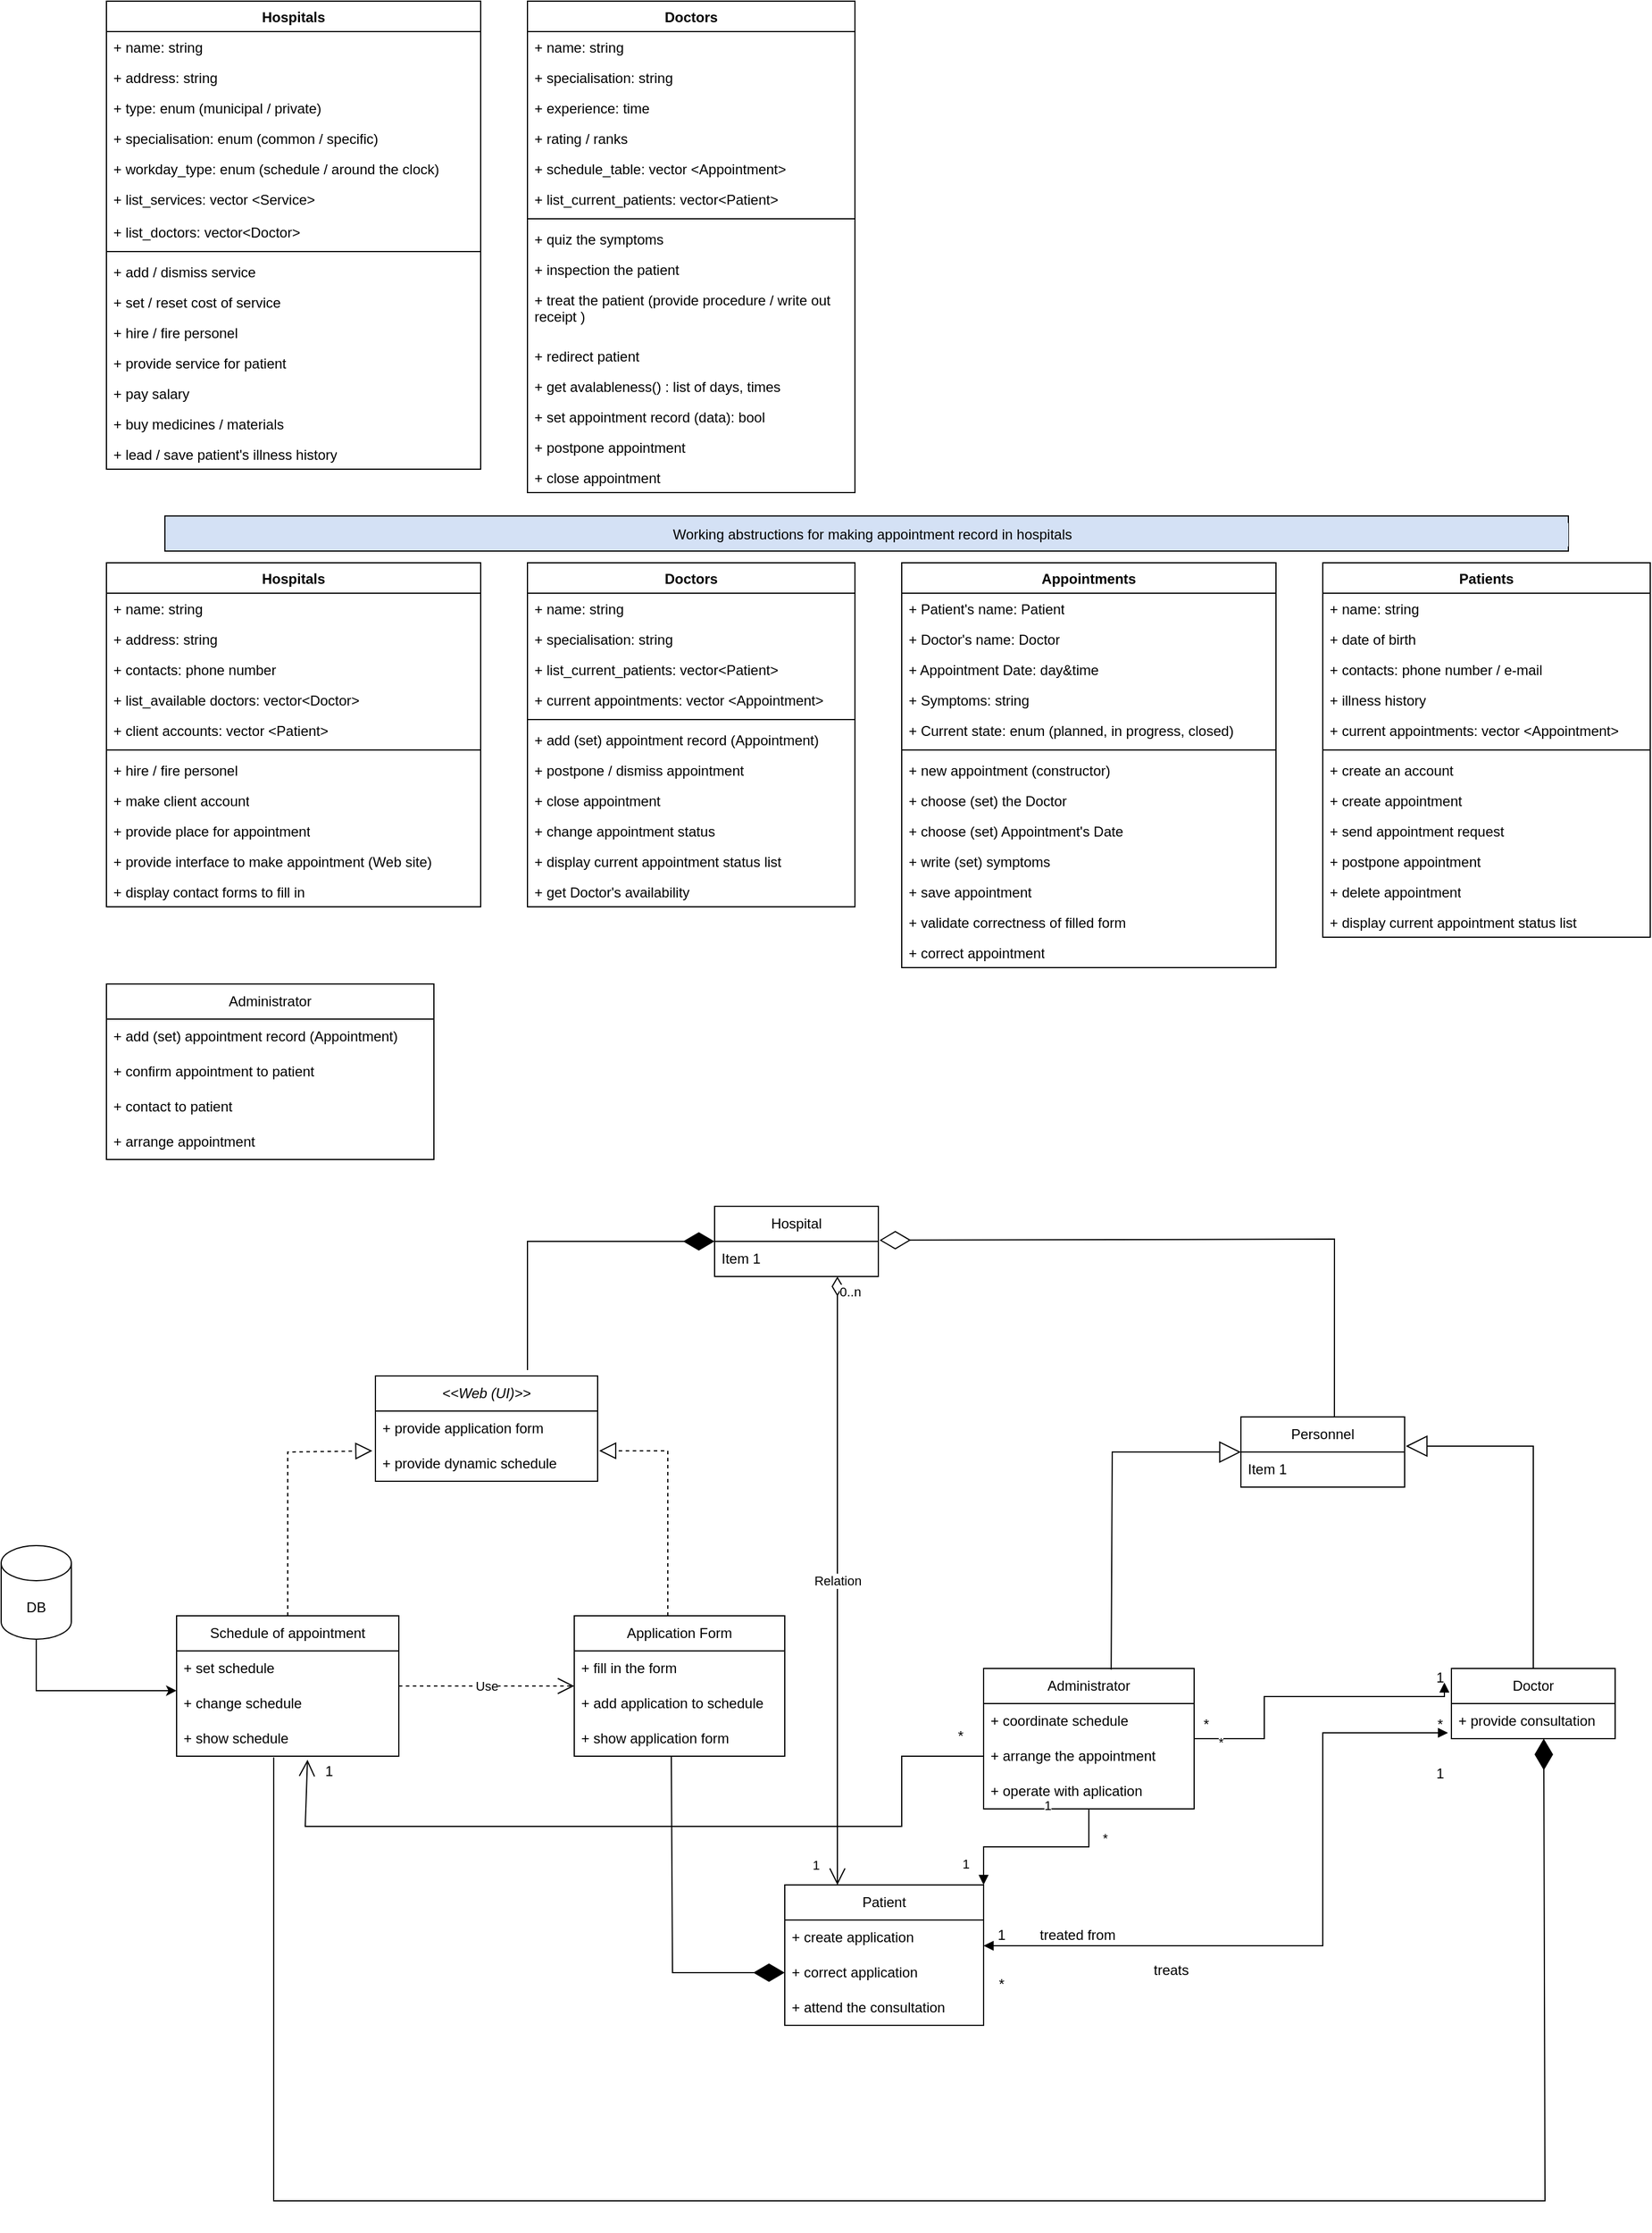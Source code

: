 <mxfile version="21.6.9" type="device">
  <diagram name="Страница — 1" id="YmRs-ME6DN543bxOFU3w">
    <mxGraphModel dx="2261" dy="754" grid="1" gridSize="10" guides="1" tooltips="1" connect="1" arrows="1" fold="1" page="1" pageScale="1" pageWidth="827" pageHeight="1169" math="0" shadow="0">
      <root>
        <mxCell id="0" />
        <mxCell id="1" parent="0" />
        <mxCell id="6DGjHL69a0HhD9LLGAxK-5" value="Hospitals" style="swimlane;fontStyle=1;align=center;verticalAlign=top;childLayout=stackLayout;horizontal=1;startSize=26;horizontalStack=0;resizeParent=1;resizeParentMax=0;resizeLast=0;collapsible=1;marginBottom=0;whiteSpace=wrap;html=1;" parent="1" vertex="1">
          <mxGeometry x="-520" width="320" height="400" as="geometry">
            <mxRectangle x="340" y="24" width="90" height="30" as="alternateBounds" />
          </mxGeometry>
        </mxCell>
        <mxCell id="6DGjHL69a0HhD9LLGAxK-24" value="+ name: string" style="text;strokeColor=none;fillColor=none;align=left;verticalAlign=top;spacingLeft=4;spacingRight=4;overflow=hidden;rotatable=0;points=[[0,0.5],[1,0.5]];portConstraint=eastwest;whiteSpace=wrap;html=1;" parent="6DGjHL69a0HhD9LLGAxK-5" vertex="1">
          <mxGeometry y="26" width="320" height="26" as="geometry" />
        </mxCell>
        <mxCell id="6DGjHL69a0HhD9LLGAxK-21" value="+ address: string " style="text;strokeColor=none;fillColor=none;align=left;verticalAlign=top;spacingLeft=4;spacingRight=4;overflow=hidden;rotatable=0;points=[[0,0.5],[1,0.5]];portConstraint=eastwest;whiteSpace=wrap;html=1;" parent="6DGjHL69a0HhD9LLGAxK-5" vertex="1">
          <mxGeometry y="52" width="320" height="26" as="geometry" />
        </mxCell>
        <mxCell id="6DGjHL69a0HhD9LLGAxK-53" value="+ type: enum (municipal / private)" style="text;strokeColor=none;fillColor=none;align=left;verticalAlign=top;spacingLeft=4;spacingRight=4;overflow=hidden;rotatable=0;points=[[0,0.5],[1,0.5]];portConstraint=eastwest;whiteSpace=wrap;html=1;" parent="6DGjHL69a0HhD9LLGAxK-5" vertex="1">
          <mxGeometry y="78" width="320" height="26" as="geometry" />
        </mxCell>
        <mxCell id="6DGjHL69a0HhD9LLGAxK-25" value="+ specialisation: enum (common / specific)" style="text;strokeColor=none;fillColor=none;align=left;verticalAlign=top;spacingLeft=4;spacingRight=4;overflow=hidden;rotatable=0;points=[[0,0.5],[1,0.5]];portConstraint=eastwest;whiteSpace=wrap;html=1;" parent="6DGjHL69a0HhD9LLGAxK-5" vertex="1">
          <mxGeometry y="104" width="320" height="26" as="geometry" />
        </mxCell>
        <mxCell id="6DGjHL69a0HhD9LLGAxK-52" value="+ workday_type: enum (schedule / around the clock)" style="text;strokeColor=none;fillColor=none;align=left;verticalAlign=top;spacingLeft=4;spacingRight=4;overflow=hidden;rotatable=0;points=[[0,0.5],[1,0.5]];portConstraint=eastwest;whiteSpace=wrap;html=1;" parent="6DGjHL69a0HhD9LLGAxK-5" vertex="1">
          <mxGeometry y="130" width="320" height="26" as="geometry" />
        </mxCell>
        <mxCell id="6DGjHL69a0HhD9LLGAxK-41" value="+ list_services: vector &amp;lt;Service&amp;gt; " style="text;strokeColor=none;fillColor=none;align=left;verticalAlign=top;spacingLeft=4;spacingRight=4;overflow=hidden;rotatable=0;points=[[0,0.5],[1,0.5]];portConstraint=eastwest;whiteSpace=wrap;html=1;" parent="6DGjHL69a0HhD9LLGAxK-5" vertex="1">
          <mxGeometry y="156" width="320" height="28" as="geometry" />
        </mxCell>
        <mxCell id="6DGjHL69a0HhD9LLGAxK-23" value="+ list_doctors: vector&amp;lt;Doctor&amp;gt;" style="text;strokeColor=none;fillColor=none;align=left;verticalAlign=top;spacingLeft=4;spacingRight=4;overflow=hidden;rotatable=0;points=[[0,0.5],[1,0.5]];portConstraint=eastwest;whiteSpace=wrap;html=1;" parent="6DGjHL69a0HhD9LLGAxK-5" vertex="1">
          <mxGeometry y="184" width="320" height="26" as="geometry" />
        </mxCell>
        <mxCell id="6DGjHL69a0HhD9LLGAxK-7" value="" style="line;strokeWidth=1;fillColor=none;align=left;verticalAlign=middle;spacingTop=-1;spacingLeft=3;spacingRight=3;rotatable=0;labelPosition=right;points=[];portConstraint=eastwest;strokeColor=inherit;" parent="6DGjHL69a0HhD9LLGAxK-5" vertex="1">
          <mxGeometry y="210" width="320" height="8" as="geometry" />
        </mxCell>
        <mxCell id="6DGjHL69a0HhD9LLGAxK-50" value="+ add / dismiss service" style="text;strokeColor=none;fillColor=none;align=left;verticalAlign=top;spacingLeft=4;spacingRight=4;overflow=hidden;rotatable=0;points=[[0,0.5],[1,0.5]];portConstraint=eastwest;whiteSpace=wrap;html=1;" parent="6DGjHL69a0HhD9LLGAxK-5" vertex="1">
          <mxGeometry y="218" width="320" height="26" as="geometry" />
        </mxCell>
        <mxCell id="6DGjHL69a0HhD9LLGAxK-51" value="+ set / reset cost of service" style="text;strokeColor=none;fillColor=none;align=left;verticalAlign=top;spacingLeft=4;spacingRight=4;overflow=hidden;rotatable=0;points=[[0,0.5],[1,0.5]];portConstraint=eastwest;whiteSpace=wrap;html=1;" parent="6DGjHL69a0HhD9LLGAxK-5" vertex="1">
          <mxGeometry y="244" width="320" height="26" as="geometry" />
        </mxCell>
        <mxCell id="6DGjHL69a0HhD9LLGAxK-28" value="+ hire / fire personel" style="text;strokeColor=none;fillColor=none;align=left;verticalAlign=top;spacingLeft=4;spacingRight=4;overflow=hidden;rotatable=0;points=[[0,0.5],[1,0.5]];portConstraint=eastwest;whiteSpace=wrap;html=1;" parent="6DGjHL69a0HhD9LLGAxK-5" vertex="1">
          <mxGeometry y="270" width="320" height="26" as="geometry" />
        </mxCell>
        <mxCell id="6DGjHL69a0HhD9LLGAxK-43" value="+ provide service for patient" style="text;strokeColor=none;fillColor=none;align=left;verticalAlign=top;spacingLeft=4;spacingRight=4;overflow=hidden;rotatable=0;points=[[0,0.5],[1,0.5]];portConstraint=eastwest;whiteSpace=wrap;html=1;" parent="6DGjHL69a0HhD9LLGAxK-5" vertex="1">
          <mxGeometry y="296" width="320" height="26" as="geometry" />
        </mxCell>
        <mxCell id="6DGjHL69a0HhD9LLGAxK-47" value="+ pay salary " style="text;strokeColor=none;fillColor=none;align=left;verticalAlign=top;spacingLeft=4;spacingRight=4;overflow=hidden;rotatable=0;points=[[0,0.5],[1,0.5]];portConstraint=eastwest;whiteSpace=wrap;html=1;" parent="6DGjHL69a0HhD9LLGAxK-5" vertex="1">
          <mxGeometry y="322" width="320" height="26" as="geometry" />
        </mxCell>
        <mxCell id="6DGjHL69a0HhD9LLGAxK-46" value="+ buy medicines / materials" style="text;strokeColor=none;fillColor=none;align=left;verticalAlign=top;spacingLeft=4;spacingRight=4;overflow=hidden;rotatable=0;points=[[0,0.5],[1,0.5]];portConstraint=eastwest;whiteSpace=wrap;html=1;" parent="6DGjHL69a0HhD9LLGAxK-5" vertex="1">
          <mxGeometry y="348" width="320" height="26" as="geometry" />
        </mxCell>
        <mxCell id="6DGjHL69a0HhD9LLGAxK-42" value="+ lead / save patient&#39;s illness history" style="text;strokeColor=none;fillColor=none;align=left;verticalAlign=top;spacingLeft=4;spacingRight=4;overflow=hidden;rotatable=0;points=[[0,0.5],[1,0.5]];portConstraint=eastwest;whiteSpace=wrap;html=1;" parent="6DGjHL69a0HhD9LLGAxK-5" vertex="1">
          <mxGeometry y="374" width="320" height="26" as="geometry" />
        </mxCell>
        <mxCell id="6DGjHL69a0HhD9LLGAxK-17" value="Administrator" style="swimlane;fontStyle=0;childLayout=stackLayout;horizontal=1;startSize=30;horizontalStack=0;resizeParent=1;resizeParentMax=0;resizeLast=0;collapsible=1;marginBottom=0;whiteSpace=wrap;html=1;" parent="1" vertex="1">
          <mxGeometry x="-520" y="840" width="280" height="150" as="geometry" />
        </mxCell>
        <mxCell id="6DGjHL69a0HhD9LLGAxK-18" value="+ add (set) appointment record (Appointment)" style="text;strokeColor=none;fillColor=none;align=left;verticalAlign=middle;spacingLeft=4;spacingRight=4;overflow=hidden;points=[[0,0.5],[1,0.5]];portConstraint=eastwest;rotatable=0;whiteSpace=wrap;html=1;" parent="6DGjHL69a0HhD9LLGAxK-17" vertex="1">
          <mxGeometry y="30" width="280" height="30" as="geometry" />
        </mxCell>
        <mxCell id="6DGjHL69a0HhD9LLGAxK-19" value="+ confirm appointment to patient" style="text;strokeColor=none;fillColor=none;align=left;verticalAlign=middle;spacingLeft=4;spacingRight=4;overflow=hidden;points=[[0,0.5],[1,0.5]];portConstraint=eastwest;rotatable=0;whiteSpace=wrap;html=1;" parent="6DGjHL69a0HhD9LLGAxK-17" vertex="1">
          <mxGeometry y="60" width="280" height="30" as="geometry" />
        </mxCell>
        <mxCell id="6DGjHL69a0HhD9LLGAxK-20" value="&lt;div&gt;+ contact to patient&lt;/div&gt;" style="text;strokeColor=none;fillColor=none;align=left;verticalAlign=middle;spacingLeft=4;spacingRight=4;overflow=hidden;points=[[0,0.5],[1,0.5]];portConstraint=eastwest;rotatable=0;whiteSpace=wrap;html=1;" parent="6DGjHL69a0HhD9LLGAxK-17" vertex="1">
          <mxGeometry y="90" width="280" height="30" as="geometry" />
        </mxCell>
        <mxCell id="wdqz7naByt3iV3KVul7O-1" value="+ arrange appointment" style="text;strokeColor=none;fillColor=none;align=left;verticalAlign=middle;spacingLeft=4;spacingRight=4;overflow=hidden;points=[[0,0.5],[1,0.5]];portConstraint=eastwest;rotatable=0;whiteSpace=wrap;html=1;" vertex="1" parent="6DGjHL69a0HhD9LLGAxK-17">
          <mxGeometry y="120" width="280" height="30" as="geometry" />
        </mxCell>
        <mxCell id="6DGjHL69a0HhD9LLGAxK-29" value="Doctors" style="swimlane;fontStyle=1;align=center;verticalAlign=top;childLayout=stackLayout;horizontal=1;startSize=26;horizontalStack=0;resizeParent=1;resizeParentMax=0;resizeLast=0;collapsible=1;marginBottom=0;whiteSpace=wrap;html=1;" parent="1" vertex="1">
          <mxGeometry x="-160" width="280" height="420" as="geometry">
            <mxRectangle x="340" y="24" width="90" height="30" as="alternateBounds" />
          </mxGeometry>
        </mxCell>
        <mxCell id="6DGjHL69a0HhD9LLGAxK-30" value="+ name: string" style="text;strokeColor=none;fillColor=none;align=left;verticalAlign=top;spacingLeft=4;spacingRight=4;overflow=hidden;rotatable=0;points=[[0,0.5],[1,0.5]];portConstraint=eastwest;whiteSpace=wrap;html=1;" parent="6DGjHL69a0HhD9LLGAxK-29" vertex="1">
          <mxGeometry y="26" width="280" height="26" as="geometry" />
        </mxCell>
        <mxCell id="6DGjHL69a0HhD9LLGAxK-31" value="+ specialisation: string " style="text;strokeColor=none;fillColor=none;align=left;verticalAlign=top;spacingLeft=4;spacingRight=4;overflow=hidden;rotatable=0;points=[[0,0.5],[1,0.5]];portConstraint=eastwest;whiteSpace=wrap;html=1;" parent="6DGjHL69a0HhD9LLGAxK-29" vertex="1">
          <mxGeometry y="52" width="280" height="26" as="geometry" />
        </mxCell>
        <mxCell id="6DGjHL69a0HhD9LLGAxK-33" value="+ experience: time" style="text;strokeColor=none;fillColor=none;align=left;verticalAlign=top;spacingLeft=4;spacingRight=4;overflow=hidden;rotatable=0;points=[[0,0.5],[1,0.5]];portConstraint=eastwest;whiteSpace=wrap;html=1;" parent="6DGjHL69a0HhD9LLGAxK-29" vertex="1">
          <mxGeometry y="78" width="280" height="26" as="geometry" />
        </mxCell>
        <mxCell id="6DGjHL69a0HhD9LLGAxK-34" value="+ rating / ranks" style="text;strokeColor=none;fillColor=none;align=left;verticalAlign=top;spacingLeft=4;spacingRight=4;overflow=hidden;rotatable=0;points=[[0,0.5],[1,0.5]];portConstraint=eastwest;whiteSpace=wrap;html=1;" parent="6DGjHL69a0HhD9LLGAxK-29" vertex="1">
          <mxGeometry y="104" width="280" height="26" as="geometry" />
        </mxCell>
        <mxCell id="6DGjHL69a0HhD9LLGAxK-32" value="+ schedule_table: vector &amp;lt;Appointment&amp;gt; " style="text;strokeColor=none;fillColor=none;align=left;verticalAlign=top;spacingLeft=4;spacingRight=4;overflow=hidden;rotatable=0;points=[[0,0.5],[1,0.5]];portConstraint=eastwest;whiteSpace=wrap;html=1;" parent="6DGjHL69a0HhD9LLGAxK-29" vertex="1">
          <mxGeometry y="130" width="280" height="26" as="geometry" />
        </mxCell>
        <mxCell id="6DGjHL69a0HhD9LLGAxK-35" value="+ list_current_patients: vector&amp;lt;Patient&amp;gt;" style="text;strokeColor=none;fillColor=none;align=left;verticalAlign=top;spacingLeft=4;spacingRight=4;overflow=hidden;rotatable=0;points=[[0,0.5],[1,0.5]];portConstraint=eastwest;whiteSpace=wrap;html=1;" parent="6DGjHL69a0HhD9LLGAxK-29" vertex="1">
          <mxGeometry y="156" width="280" height="26" as="geometry" />
        </mxCell>
        <mxCell id="6DGjHL69a0HhD9LLGAxK-36" value="" style="line;strokeWidth=1;fillColor=none;align=left;verticalAlign=middle;spacingTop=-1;spacingLeft=3;spacingRight=3;rotatable=0;labelPosition=right;points=[];portConstraint=eastwest;strokeColor=inherit;" parent="6DGjHL69a0HhD9LLGAxK-29" vertex="1">
          <mxGeometry y="182" width="280" height="8" as="geometry" />
        </mxCell>
        <mxCell id="6DGjHL69a0HhD9LLGAxK-55" value="+ quiz the symptoms" style="text;strokeColor=none;fillColor=none;align=left;verticalAlign=top;spacingLeft=4;spacingRight=4;overflow=hidden;rotatable=0;points=[[0,0.5],[1,0.5]];portConstraint=eastwest;whiteSpace=wrap;html=1;" parent="6DGjHL69a0HhD9LLGAxK-29" vertex="1">
          <mxGeometry y="190" width="280" height="26" as="geometry" />
        </mxCell>
        <mxCell id="6DGjHL69a0HhD9LLGAxK-56" value="+ inspection the patient" style="text;strokeColor=none;fillColor=none;align=left;verticalAlign=top;spacingLeft=4;spacingRight=4;overflow=hidden;rotatable=0;points=[[0,0.5],[1,0.5]];portConstraint=eastwest;whiteSpace=wrap;html=1;" parent="6DGjHL69a0HhD9LLGAxK-29" vertex="1">
          <mxGeometry y="216" width="280" height="26" as="geometry" />
        </mxCell>
        <mxCell id="6DGjHL69a0HhD9LLGAxK-37" value="+&amp;nbsp;treat the patient (provide procedure / write out receipt )" style="text;strokeColor=none;fillColor=none;align=left;verticalAlign=top;spacingLeft=4;spacingRight=4;overflow=hidden;rotatable=0;points=[[0,0.5],[1,0.5]];portConstraint=eastwest;whiteSpace=wrap;html=1;" parent="6DGjHL69a0HhD9LLGAxK-29" vertex="1">
          <mxGeometry y="242" width="280" height="48" as="geometry" />
        </mxCell>
        <mxCell id="6DGjHL69a0HhD9LLGAxK-58" value="+ redirect patient" style="text;strokeColor=none;fillColor=none;align=left;verticalAlign=top;spacingLeft=4;spacingRight=4;overflow=hidden;rotatable=0;points=[[0,0.5],[1,0.5]];portConstraint=eastwest;whiteSpace=wrap;html=1;" parent="6DGjHL69a0HhD9LLGAxK-29" vertex="1">
          <mxGeometry y="290" width="280" height="26" as="geometry" />
        </mxCell>
        <mxCell id="6DGjHL69a0HhD9LLGAxK-57" value="+ get avalableness() : list of days, times" style="text;strokeColor=none;fillColor=none;align=left;verticalAlign=top;spacingLeft=4;spacingRight=4;overflow=hidden;rotatable=0;points=[[0,0.5],[1,0.5]];portConstraint=eastwest;whiteSpace=wrap;html=1;" parent="6DGjHL69a0HhD9LLGAxK-29" vertex="1">
          <mxGeometry y="316" width="280" height="26" as="geometry" />
        </mxCell>
        <mxCell id="6DGjHL69a0HhD9LLGAxK-38" value="+ set appointment record (data): bool" style="text;strokeColor=none;fillColor=none;align=left;verticalAlign=top;spacingLeft=4;spacingRight=4;overflow=hidden;rotatable=0;points=[[0,0.5],[1,0.5]];portConstraint=eastwest;whiteSpace=wrap;html=1;" parent="6DGjHL69a0HhD9LLGAxK-29" vertex="1">
          <mxGeometry y="342" width="280" height="26" as="geometry" />
        </mxCell>
        <mxCell id="6DGjHL69a0HhD9LLGAxK-39" value="+ postpone appointment" style="text;strokeColor=none;fillColor=none;align=left;verticalAlign=top;spacingLeft=4;spacingRight=4;overflow=hidden;rotatable=0;points=[[0,0.5],[1,0.5]];portConstraint=eastwest;whiteSpace=wrap;html=1;" parent="6DGjHL69a0HhD9LLGAxK-29" vertex="1">
          <mxGeometry y="368" width="280" height="26" as="geometry" />
        </mxCell>
        <mxCell id="6DGjHL69a0HhD9LLGAxK-60" value="+ close appointment" style="text;strokeColor=none;fillColor=none;align=left;verticalAlign=top;spacingLeft=4;spacingRight=4;overflow=hidden;rotatable=0;points=[[0,0.5],[1,0.5]];portConstraint=eastwest;whiteSpace=wrap;html=1;" parent="6DGjHL69a0HhD9LLGAxK-29" vertex="1">
          <mxGeometry y="394" width="280" height="26" as="geometry" />
        </mxCell>
        <mxCell id="6DGjHL69a0HhD9LLGAxK-61" value="Hospitals" style="swimlane;fontStyle=1;align=center;verticalAlign=top;childLayout=stackLayout;horizontal=1;startSize=26;horizontalStack=0;resizeParent=1;resizeParentMax=0;resizeLast=0;collapsible=1;marginBottom=0;whiteSpace=wrap;html=1;" parent="1" vertex="1">
          <mxGeometry x="-520" y="480" width="320" height="294" as="geometry">
            <mxRectangle x="340" y="24" width="90" height="30" as="alternateBounds" />
          </mxGeometry>
        </mxCell>
        <mxCell id="6DGjHL69a0HhD9LLGAxK-62" value="+ name: string" style="text;strokeColor=none;fillColor=none;align=left;verticalAlign=top;spacingLeft=4;spacingRight=4;overflow=hidden;rotatable=0;points=[[0,0.5],[1,0.5]];portConstraint=eastwest;whiteSpace=wrap;html=1;" parent="6DGjHL69a0HhD9LLGAxK-61" vertex="1">
          <mxGeometry y="26" width="320" height="26" as="geometry" />
        </mxCell>
        <mxCell id="6DGjHL69a0HhD9LLGAxK-63" value="+ address: string " style="text;strokeColor=none;fillColor=none;align=left;verticalAlign=top;spacingLeft=4;spacingRight=4;overflow=hidden;rotatable=0;points=[[0,0.5],[1,0.5]];portConstraint=eastwest;whiteSpace=wrap;html=1;" parent="6DGjHL69a0HhD9LLGAxK-61" vertex="1">
          <mxGeometry y="52" width="320" height="26" as="geometry" />
        </mxCell>
        <mxCell id="6DGjHL69a0HhD9LLGAxK-135" value="+ contacts: phone number" style="text;strokeColor=none;fillColor=none;align=left;verticalAlign=top;spacingLeft=4;spacingRight=4;overflow=hidden;rotatable=0;points=[[0,0.5],[1,0.5]];portConstraint=eastwest;whiteSpace=wrap;html=1;" parent="6DGjHL69a0HhD9LLGAxK-61" vertex="1">
          <mxGeometry y="78" width="320" height="26" as="geometry" />
        </mxCell>
        <mxCell id="6DGjHL69a0HhD9LLGAxK-68" value="+ list_available doctors: vector&amp;lt;Doctor&amp;gt;" style="text;strokeColor=none;fillColor=none;align=left;verticalAlign=top;spacingLeft=4;spacingRight=4;overflow=hidden;rotatable=0;points=[[0,0.5],[1,0.5]];portConstraint=eastwest;whiteSpace=wrap;html=1;" parent="6DGjHL69a0HhD9LLGAxK-61" vertex="1">
          <mxGeometry y="104" width="320" height="26" as="geometry" />
        </mxCell>
        <mxCell id="6DGjHL69a0HhD9LLGAxK-132" value="+ client accounts: vector &amp;lt;Patient&amp;gt;" style="text;strokeColor=none;fillColor=none;align=left;verticalAlign=top;spacingLeft=4;spacingRight=4;overflow=hidden;rotatable=0;points=[[0,0.5],[1,0.5]];portConstraint=eastwest;whiteSpace=wrap;html=1;" parent="6DGjHL69a0HhD9LLGAxK-61" vertex="1">
          <mxGeometry y="130" width="320" height="26" as="geometry" />
        </mxCell>
        <mxCell id="6DGjHL69a0HhD9LLGAxK-69" value="" style="line;strokeWidth=1;fillColor=none;align=left;verticalAlign=middle;spacingTop=-1;spacingLeft=3;spacingRight=3;rotatable=0;labelPosition=right;points=[];portConstraint=eastwest;strokeColor=inherit;" parent="6DGjHL69a0HhD9LLGAxK-61" vertex="1">
          <mxGeometry y="156" width="320" height="8" as="geometry" />
        </mxCell>
        <mxCell id="6DGjHL69a0HhD9LLGAxK-72" value="+ hire / fire personel" style="text;strokeColor=none;fillColor=none;align=left;verticalAlign=top;spacingLeft=4;spacingRight=4;overflow=hidden;rotatable=0;points=[[0,0.5],[1,0.5]];portConstraint=eastwest;whiteSpace=wrap;html=1;" parent="6DGjHL69a0HhD9LLGAxK-61" vertex="1">
          <mxGeometry y="164" width="320" height="26" as="geometry" />
        </mxCell>
        <mxCell id="6DGjHL69a0HhD9LLGAxK-133" value="+ make client account " style="text;strokeColor=none;fillColor=none;align=left;verticalAlign=top;spacingLeft=4;spacingRight=4;overflow=hidden;rotatable=0;points=[[0,0.5],[1,0.5]];portConstraint=eastwest;whiteSpace=wrap;html=1;" parent="6DGjHL69a0HhD9LLGAxK-61" vertex="1">
          <mxGeometry y="190" width="320" height="26" as="geometry" />
        </mxCell>
        <mxCell id="6DGjHL69a0HhD9LLGAxK-136" value="+ provide place for appointment" style="text;strokeColor=none;fillColor=none;align=left;verticalAlign=top;spacingLeft=4;spacingRight=4;overflow=hidden;rotatable=0;points=[[0,0.5],[1,0.5]];portConstraint=eastwest;whiteSpace=wrap;html=1;" parent="6DGjHL69a0HhD9LLGAxK-61" vertex="1">
          <mxGeometry y="216" width="320" height="26" as="geometry" />
        </mxCell>
        <mxCell id="6DGjHL69a0HhD9LLGAxK-73" value="+ provide interface to make appointment (Web site)" style="text;strokeColor=none;fillColor=none;align=left;verticalAlign=top;spacingLeft=4;spacingRight=4;overflow=hidden;rotatable=0;points=[[0,0.5],[1,0.5]];portConstraint=eastwest;whiteSpace=wrap;html=1;" parent="6DGjHL69a0HhD9LLGAxK-61" vertex="1">
          <mxGeometry y="242" width="320" height="26" as="geometry" />
        </mxCell>
        <mxCell id="6DGjHL69a0HhD9LLGAxK-137" value="+ display contact forms to fill in" style="text;strokeColor=none;fillColor=none;align=left;verticalAlign=top;spacingLeft=4;spacingRight=4;overflow=hidden;rotatable=0;points=[[0,0.5],[1,0.5]];portConstraint=eastwest;whiteSpace=wrap;html=1;" parent="6DGjHL69a0HhD9LLGAxK-61" vertex="1">
          <mxGeometry y="268" width="320" height="26" as="geometry" />
        </mxCell>
        <mxCell id="6DGjHL69a0HhD9LLGAxK-93" value="Doctors" style="swimlane;fontStyle=1;align=center;verticalAlign=top;childLayout=stackLayout;horizontal=1;startSize=26;horizontalStack=0;resizeParent=1;resizeParentMax=0;resizeLast=0;collapsible=1;marginBottom=0;whiteSpace=wrap;html=1;" parent="1" vertex="1">
          <mxGeometry x="-160" y="480" width="280" height="294" as="geometry">
            <mxRectangle x="340" y="24" width="90" height="30" as="alternateBounds" />
          </mxGeometry>
        </mxCell>
        <mxCell id="6DGjHL69a0HhD9LLGAxK-94" value="+ name: string" style="text;strokeColor=none;fillColor=none;align=left;verticalAlign=top;spacingLeft=4;spacingRight=4;overflow=hidden;rotatable=0;points=[[0,0.5],[1,0.5]];portConstraint=eastwest;whiteSpace=wrap;html=1;" parent="6DGjHL69a0HhD9LLGAxK-93" vertex="1">
          <mxGeometry y="26" width="280" height="26" as="geometry" />
        </mxCell>
        <mxCell id="6DGjHL69a0HhD9LLGAxK-95" value="+ specialisation: string " style="text;strokeColor=none;fillColor=none;align=left;verticalAlign=top;spacingLeft=4;spacingRight=4;overflow=hidden;rotatable=0;points=[[0,0.5],[1,0.5]];portConstraint=eastwest;whiteSpace=wrap;html=1;" parent="6DGjHL69a0HhD9LLGAxK-93" vertex="1">
          <mxGeometry y="52" width="280" height="26" as="geometry" />
        </mxCell>
        <mxCell id="6DGjHL69a0HhD9LLGAxK-99" value="+ list_current_patients: vector&amp;lt;Patient&amp;gt;" style="text;strokeColor=none;fillColor=none;align=left;verticalAlign=top;spacingLeft=4;spacingRight=4;overflow=hidden;rotatable=0;points=[[0,0.5],[1,0.5]];portConstraint=eastwest;whiteSpace=wrap;html=1;" parent="6DGjHL69a0HhD9LLGAxK-93" vertex="1">
          <mxGeometry y="78" width="280" height="26" as="geometry" />
        </mxCell>
        <mxCell id="6DGjHL69a0HhD9LLGAxK-146" value="+ current appointments: vector &amp;lt;Appointment&amp;gt; " style="text;strokeColor=none;fillColor=none;align=left;verticalAlign=top;spacingLeft=4;spacingRight=4;overflow=hidden;rotatable=0;points=[[0,0.5],[1,0.5]];portConstraint=eastwest;whiteSpace=wrap;html=1;" parent="6DGjHL69a0HhD9LLGAxK-93" vertex="1">
          <mxGeometry y="104" width="280" height="26" as="geometry" />
        </mxCell>
        <mxCell id="6DGjHL69a0HhD9LLGAxK-100" value="" style="line;strokeWidth=1;fillColor=none;align=left;verticalAlign=middle;spacingTop=-1;spacingLeft=3;spacingRight=3;rotatable=0;labelPosition=right;points=[];portConstraint=eastwest;strokeColor=inherit;" parent="6DGjHL69a0HhD9LLGAxK-93" vertex="1">
          <mxGeometry y="130" width="280" height="8" as="geometry" />
        </mxCell>
        <mxCell id="6DGjHL69a0HhD9LLGAxK-106" value="+ add (set) appointment record (Appointment)" style="text;strokeColor=none;fillColor=none;align=left;verticalAlign=top;spacingLeft=4;spacingRight=4;overflow=hidden;rotatable=0;points=[[0,0.5],[1,0.5]];portConstraint=eastwest;whiteSpace=wrap;html=1;" parent="6DGjHL69a0HhD9LLGAxK-93" vertex="1">
          <mxGeometry y="138" width="280" height="26" as="geometry" />
        </mxCell>
        <mxCell id="6DGjHL69a0HhD9LLGAxK-107" value="+ postpone / dismiss appointment" style="text;strokeColor=none;fillColor=none;align=left;verticalAlign=top;spacingLeft=4;spacingRight=4;overflow=hidden;rotatable=0;points=[[0,0.5],[1,0.5]];portConstraint=eastwest;whiteSpace=wrap;html=1;" parent="6DGjHL69a0HhD9LLGAxK-93" vertex="1">
          <mxGeometry y="164" width="280" height="26" as="geometry" />
        </mxCell>
        <mxCell id="6DGjHL69a0HhD9LLGAxK-108" value="+ close appointment" style="text;strokeColor=none;fillColor=none;align=left;verticalAlign=top;spacingLeft=4;spacingRight=4;overflow=hidden;rotatable=0;points=[[0,0.5],[1,0.5]];portConstraint=eastwest;whiteSpace=wrap;html=1;" parent="6DGjHL69a0HhD9LLGAxK-93" vertex="1">
          <mxGeometry y="190" width="280" height="26" as="geometry" />
        </mxCell>
        <mxCell id="6DGjHL69a0HhD9LLGAxK-154" value="+ change appointment status" style="text;strokeColor=none;fillColor=none;align=left;verticalAlign=top;spacingLeft=4;spacingRight=4;overflow=hidden;rotatable=0;points=[[0,0.5],[1,0.5]];portConstraint=eastwest;whiteSpace=wrap;html=1;" parent="6DGjHL69a0HhD9LLGAxK-93" vertex="1">
          <mxGeometry y="216" width="280" height="26" as="geometry" />
        </mxCell>
        <mxCell id="6DGjHL69a0HhD9LLGAxK-109" value="+ display current appointment status list" style="text;strokeColor=none;fillColor=none;align=left;verticalAlign=top;spacingLeft=4;spacingRight=4;overflow=hidden;rotatable=0;points=[[0,0.5],[1,0.5]];portConstraint=eastwest;whiteSpace=wrap;html=1;" parent="6DGjHL69a0HhD9LLGAxK-93" vertex="1">
          <mxGeometry y="242" width="280" height="26" as="geometry" />
        </mxCell>
        <mxCell id="6DGjHL69a0HhD9LLGAxK-149" value="+ get Doctor&#39;s availability" style="text;strokeColor=none;fillColor=none;align=left;verticalAlign=top;spacingLeft=4;spacingRight=4;overflow=hidden;rotatable=0;points=[[0,0.5],[1,0.5]];portConstraint=eastwest;whiteSpace=wrap;html=1;" parent="6DGjHL69a0HhD9LLGAxK-93" vertex="1">
          <mxGeometry y="268" width="280" height="26" as="geometry" />
        </mxCell>
        <mxCell id="6DGjHL69a0HhD9LLGAxK-110" value="Appointments" style="swimlane;fontStyle=1;align=center;verticalAlign=top;childLayout=stackLayout;horizontal=1;startSize=26;horizontalStack=0;resizeParent=1;resizeParentMax=0;resizeLast=0;collapsible=1;marginBottom=0;whiteSpace=wrap;html=1;" parent="1" vertex="1">
          <mxGeometry x="160" y="480" width="320" height="346" as="geometry">
            <mxRectangle x="340" y="24" width="90" height="30" as="alternateBounds" />
          </mxGeometry>
        </mxCell>
        <mxCell id="6DGjHL69a0HhD9LLGAxK-117" value="+ Patient&#39;s name: Patient" style="text;strokeColor=none;fillColor=none;align=left;verticalAlign=top;spacingLeft=4;spacingRight=4;overflow=hidden;rotatable=0;points=[[0,0.5],[1,0.5]];portConstraint=eastwest;whiteSpace=wrap;html=1;" parent="6DGjHL69a0HhD9LLGAxK-110" vertex="1">
          <mxGeometry y="26" width="320" height="26" as="geometry" />
        </mxCell>
        <mxCell id="6DGjHL69a0HhD9LLGAxK-111" value="+ Doctor&#39;s name: Doctor" style="text;strokeColor=none;fillColor=none;align=left;verticalAlign=top;spacingLeft=4;spacingRight=4;overflow=hidden;rotatable=0;points=[[0,0.5],[1,0.5]];portConstraint=eastwest;whiteSpace=wrap;html=1;" parent="6DGjHL69a0HhD9LLGAxK-110" vertex="1">
          <mxGeometry y="52" width="320" height="26" as="geometry" />
        </mxCell>
        <mxCell id="6DGjHL69a0HhD9LLGAxK-113" value="+ Appointment Date: day&amp;amp;time" style="text;strokeColor=none;fillColor=none;align=left;verticalAlign=top;spacingLeft=4;spacingRight=4;overflow=hidden;rotatable=0;points=[[0,0.5],[1,0.5]];portConstraint=eastwest;whiteSpace=wrap;html=1;" parent="6DGjHL69a0HhD9LLGAxK-110" vertex="1">
          <mxGeometry y="78" width="320" height="26" as="geometry" />
        </mxCell>
        <mxCell id="6DGjHL69a0HhD9LLGAxK-112" value="+ Symptoms: string " style="text;strokeColor=none;fillColor=none;align=left;verticalAlign=top;spacingLeft=4;spacingRight=4;overflow=hidden;rotatable=0;points=[[0,0.5],[1,0.5]];portConstraint=eastwest;whiteSpace=wrap;html=1;" parent="6DGjHL69a0HhD9LLGAxK-110" vertex="1">
          <mxGeometry y="104" width="320" height="26" as="geometry" />
        </mxCell>
        <mxCell id="6DGjHL69a0HhD9LLGAxK-145" value="+ Current state: enum (planned, in progress, closed)" style="text;strokeColor=none;fillColor=none;align=left;verticalAlign=top;spacingLeft=4;spacingRight=4;overflow=hidden;rotatable=0;points=[[0,0.5],[1,0.5]];portConstraint=eastwest;whiteSpace=wrap;html=1;" parent="6DGjHL69a0HhD9LLGAxK-110" vertex="1">
          <mxGeometry y="130" width="320" height="26" as="geometry" />
        </mxCell>
        <mxCell id="6DGjHL69a0HhD9LLGAxK-114" value="" style="line;strokeWidth=1;fillColor=none;align=left;verticalAlign=middle;spacingTop=-1;spacingLeft=3;spacingRight=3;rotatable=0;labelPosition=right;points=[];portConstraint=eastwest;strokeColor=inherit;" parent="6DGjHL69a0HhD9LLGAxK-110" vertex="1">
          <mxGeometry y="156" width="320" height="8" as="geometry" />
        </mxCell>
        <mxCell id="6DGjHL69a0HhD9LLGAxK-115" value="+ new appointment (constructor)" style="text;strokeColor=none;fillColor=none;align=left;verticalAlign=top;spacingLeft=4;spacingRight=4;overflow=hidden;rotatable=0;points=[[0,0.5],[1,0.5]];portConstraint=eastwest;whiteSpace=wrap;html=1;" parent="6DGjHL69a0HhD9LLGAxK-110" vertex="1">
          <mxGeometry y="164" width="320" height="26" as="geometry" />
        </mxCell>
        <mxCell id="6DGjHL69a0HhD9LLGAxK-151" value="+ choose (set) the Doctor" style="text;strokeColor=none;fillColor=none;align=left;verticalAlign=top;spacingLeft=4;spacingRight=4;overflow=hidden;rotatable=0;points=[[0,0.5],[1,0.5]];portConstraint=eastwest;whiteSpace=wrap;html=1;" parent="6DGjHL69a0HhD9LLGAxK-110" vertex="1">
          <mxGeometry y="190" width="320" height="26" as="geometry" />
        </mxCell>
        <mxCell id="6DGjHL69a0HhD9LLGAxK-152" value="+ choose (set) Appointment&#39;s Date" style="text;strokeColor=none;fillColor=none;align=left;verticalAlign=top;spacingLeft=4;spacingRight=4;overflow=hidden;rotatable=0;points=[[0,0.5],[1,0.5]];portConstraint=eastwest;whiteSpace=wrap;html=1;" parent="6DGjHL69a0HhD9LLGAxK-110" vertex="1">
          <mxGeometry y="216" width="320" height="26" as="geometry" />
        </mxCell>
        <mxCell id="6DGjHL69a0HhD9LLGAxK-153" value="+ write (set) symptoms" style="text;strokeColor=none;fillColor=none;align=left;verticalAlign=top;spacingLeft=4;spacingRight=4;overflow=hidden;rotatable=0;points=[[0,0.5],[1,0.5]];portConstraint=eastwest;whiteSpace=wrap;html=1;" parent="6DGjHL69a0HhD9LLGAxK-110" vertex="1">
          <mxGeometry y="242" width="320" height="26" as="geometry" />
        </mxCell>
        <mxCell id="6DGjHL69a0HhD9LLGAxK-116" value="+ save appointment" style="text;strokeColor=none;fillColor=none;align=left;verticalAlign=top;spacingLeft=4;spacingRight=4;overflow=hidden;rotatable=0;points=[[0,0.5],[1,0.5]];portConstraint=eastwest;whiteSpace=wrap;html=1;" parent="6DGjHL69a0HhD9LLGAxK-110" vertex="1">
          <mxGeometry y="268" width="320" height="26" as="geometry" />
        </mxCell>
        <mxCell id="6DGjHL69a0HhD9LLGAxK-155" value="+ validate correctness of filled form" style="text;strokeColor=none;fillColor=none;align=left;verticalAlign=top;spacingLeft=4;spacingRight=4;overflow=hidden;rotatable=0;points=[[0,0.5],[1,0.5]];portConstraint=eastwest;whiteSpace=wrap;html=1;" parent="6DGjHL69a0HhD9LLGAxK-110" vertex="1">
          <mxGeometry y="294" width="320" height="26" as="geometry" />
        </mxCell>
        <mxCell id="6DGjHL69a0HhD9LLGAxK-118" value="+ correct appointment" style="text;strokeColor=none;fillColor=none;align=left;verticalAlign=top;spacingLeft=4;spacingRight=4;overflow=hidden;rotatable=0;points=[[0,0.5],[1,0.5]];portConstraint=eastwest;whiteSpace=wrap;html=1;" parent="6DGjHL69a0HhD9LLGAxK-110" vertex="1">
          <mxGeometry y="320" width="320" height="26" as="geometry" />
        </mxCell>
        <mxCell id="6DGjHL69a0HhD9LLGAxK-121" value="Patients" style="swimlane;fontStyle=1;align=center;verticalAlign=top;childLayout=stackLayout;horizontal=1;startSize=26;horizontalStack=0;resizeParent=1;resizeParentMax=0;resizeLast=0;collapsible=1;marginBottom=0;whiteSpace=wrap;html=1;" parent="1" vertex="1">
          <mxGeometry x="520" y="480" width="280" height="320" as="geometry">
            <mxRectangle x="340" y="24" width="90" height="30" as="alternateBounds" />
          </mxGeometry>
        </mxCell>
        <mxCell id="6DGjHL69a0HhD9LLGAxK-122" value="+ name: string" style="text;strokeColor=none;fillColor=none;align=left;verticalAlign=top;spacingLeft=4;spacingRight=4;overflow=hidden;rotatable=0;points=[[0,0.5],[1,0.5]];portConstraint=eastwest;whiteSpace=wrap;html=1;" parent="6DGjHL69a0HhD9LLGAxK-121" vertex="1">
          <mxGeometry y="26" width="280" height="26" as="geometry" />
        </mxCell>
        <mxCell id="6DGjHL69a0HhD9LLGAxK-123" value="+ date of birth " style="text;strokeColor=none;fillColor=none;align=left;verticalAlign=top;spacingLeft=4;spacingRight=4;overflow=hidden;rotatable=0;points=[[0,0.5],[1,0.5]];portConstraint=eastwest;whiteSpace=wrap;html=1;" parent="6DGjHL69a0HhD9LLGAxK-121" vertex="1">
          <mxGeometry y="52" width="280" height="26" as="geometry" />
        </mxCell>
        <mxCell id="6DGjHL69a0HhD9LLGAxK-140" value="+ contacts: phone number / e-mail" style="text;strokeColor=none;fillColor=none;align=left;verticalAlign=top;spacingLeft=4;spacingRight=4;overflow=hidden;rotatable=0;points=[[0,0.5],[1,0.5]];portConstraint=eastwest;whiteSpace=wrap;html=1;" parent="6DGjHL69a0HhD9LLGAxK-121" vertex="1">
          <mxGeometry y="78" width="280" height="26" as="geometry" />
        </mxCell>
        <mxCell id="6DGjHL69a0HhD9LLGAxK-134" value="+ illness history" style="text;strokeColor=none;fillColor=none;align=left;verticalAlign=top;spacingLeft=4;spacingRight=4;overflow=hidden;rotatable=0;points=[[0,0.5],[1,0.5]];portConstraint=eastwest;whiteSpace=wrap;html=1;" parent="6DGjHL69a0HhD9LLGAxK-121" vertex="1">
          <mxGeometry y="104" width="280" height="26" as="geometry" />
        </mxCell>
        <mxCell id="6DGjHL69a0HhD9LLGAxK-124" value="+ current appointments: vector &amp;lt;Appointment&amp;gt; " style="text;strokeColor=none;fillColor=none;align=left;verticalAlign=top;spacingLeft=4;spacingRight=4;overflow=hidden;rotatable=0;points=[[0,0.5],[1,0.5]];portConstraint=eastwest;whiteSpace=wrap;html=1;" parent="6DGjHL69a0HhD9LLGAxK-121" vertex="1">
          <mxGeometry y="130" width="280" height="26" as="geometry" />
        </mxCell>
        <mxCell id="6DGjHL69a0HhD9LLGAxK-126" value="" style="line;strokeWidth=1;fillColor=none;align=left;verticalAlign=middle;spacingTop=-1;spacingLeft=3;spacingRight=3;rotatable=0;labelPosition=right;points=[];portConstraint=eastwest;strokeColor=inherit;" parent="6DGjHL69a0HhD9LLGAxK-121" vertex="1">
          <mxGeometry y="156" width="280" height="8" as="geometry" />
        </mxCell>
        <mxCell id="6DGjHL69a0HhD9LLGAxK-141" value="+ create an account" style="text;strokeColor=none;fillColor=none;align=left;verticalAlign=top;spacingLeft=4;spacingRight=4;overflow=hidden;rotatable=0;points=[[0,0.5],[1,0.5]];portConstraint=eastwest;whiteSpace=wrap;html=1;" parent="6DGjHL69a0HhD9LLGAxK-121" vertex="1">
          <mxGeometry y="164" width="280" height="26" as="geometry" />
        </mxCell>
        <mxCell id="6DGjHL69a0HhD9LLGAxK-142" value="+ create appointment " style="text;strokeColor=none;fillColor=none;align=left;verticalAlign=top;spacingLeft=4;spacingRight=4;overflow=hidden;rotatable=0;points=[[0,0.5],[1,0.5]];portConstraint=eastwest;whiteSpace=wrap;html=1;" parent="6DGjHL69a0HhD9LLGAxK-121" vertex="1">
          <mxGeometry y="190" width="280" height="26" as="geometry" />
        </mxCell>
        <mxCell id="6DGjHL69a0HhD9LLGAxK-148" value="+ send appointment request" style="text;strokeColor=none;fillColor=none;align=left;verticalAlign=top;spacingLeft=4;spacingRight=4;overflow=hidden;rotatable=0;points=[[0,0.5],[1,0.5]];portConstraint=eastwest;whiteSpace=wrap;html=1;" parent="6DGjHL69a0HhD9LLGAxK-121" vertex="1">
          <mxGeometry y="216" width="280" height="26" as="geometry" />
        </mxCell>
        <mxCell id="6DGjHL69a0HhD9LLGAxK-128" value="+ postpone appointment" style="text;strokeColor=none;fillColor=none;align=left;verticalAlign=top;spacingLeft=4;spacingRight=4;overflow=hidden;rotatable=0;points=[[0,0.5],[1,0.5]];portConstraint=eastwest;whiteSpace=wrap;html=1;" parent="6DGjHL69a0HhD9LLGAxK-121" vertex="1">
          <mxGeometry y="242" width="280" height="26" as="geometry" />
        </mxCell>
        <mxCell id="6DGjHL69a0HhD9LLGAxK-127" value="+ delete appointment " style="text;strokeColor=none;fillColor=none;align=left;verticalAlign=top;spacingLeft=4;spacingRight=4;overflow=hidden;rotatable=0;points=[[0,0.5],[1,0.5]];portConstraint=eastwest;whiteSpace=wrap;html=1;" parent="6DGjHL69a0HhD9LLGAxK-121" vertex="1">
          <mxGeometry y="268" width="280" height="26" as="geometry" />
        </mxCell>
        <mxCell id="6DGjHL69a0HhD9LLGAxK-131" value="+ display current appointment status list" style="text;strokeColor=none;fillColor=none;align=left;verticalAlign=top;spacingLeft=4;spacingRight=4;overflow=hidden;rotatable=0;points=[[0,0.5],[1,0.5]];portConstraint=eastwest;whiteSpace=wrap;html=1;" parent="6DGjHL69a0HhD9LLGAxK-121" vertex="1">
          <mxGeometry y="294" width="280" height="26" as="geometry" />
        </mxCell>
        <mxCell id="6DGjHL69a0HhD9LLGAxK-138" value="" style="rounded=0;whiteSpace=wrap;html=1;fillColor=#D4E1F5;" parent="1" vertex="1">
          <mxGeometry x="-470" y="440" width="1200" height="30" as="geometry" />
        </mxCell>
        <mxCell id="6DGjHL69a0HhD9LLGAxK-139" value="Working abstructions for making appointment record in hospitals" style="text;html=1;strokeColor=none;fillColor=#D4E1F5;align=center;verticalAlign=middle;whiteSpace=wrap;rounded=0;" parent="1" vertex="1">
          <mxGeometry x="-460" y="446" width="1190" height="20" as="geometry" />
        </mxCell>
        <mxCell id="wdqz7naByt3iV3KVul7O-2" value="Hospital" style="swimlane;fontStyle=0;childLayout=stackLayout;horizontal=1;startSize=30;horizontalStack=0;resizeParent=1;resizeParentMax=0;resizeLast=0;collapsible=1;marginBottom=0;whiteSpace=wrap;html=1;" vertex="1" parent="1">
          <mxGeometry y="1030" width="140" height="60" as="geometry" />
        </mxCell>
        <mxCell id="wdqz7naByt3iV3KVul7O-3" value="Item 1" style="text;strokeColor=none;fillColor=none;align=left;verticalAlign=middle;spacingLeft=4;spacingRight=4;overflow=hidden;points=[[0,0.5],[1,0.5]];portConstraint=eastwest;rotatable=0;whiteSpace=wrap;html=1;" vertex="1" parent="wdqz7naByt3iV3KVul7O-2">
          <mxGeometry y="30" width="140" height="30" as="geometry" />
        </mxCell>
        <mxCell id="wdqz7naByt3iV3KVul7O-6" value="Personnel" style="swimlane;fontStyle=0;childLayout=stackLayout;horizontal=1;startSize=30;horizontalStack=0;resizeParent=1;resizeParentMax=0;resizeLast=0;collapsible=1;marginBottom=0;whiteSpace=wrap;html=1;" vertex="1" parent="1">
          <mxGeometry x="450" y="1210" width="140" height="60" as="geometry" />
        </mxCell>
        <mxCell id="wdqz7naByt3iV3KVul7O-7" value="Item 1" style="text;strokeColor=none;fillColor=none;align=left;verticalAlign=middle;spacingLeft=4;spacingRight=4;overflow=hidden;points=[[0,0.5],[1,0.5]];portConstraint=eastwest;rotatable=0;whiteSpace=wrap;html=1;" vertex="1" parent="wdqz7naByt3iV3KVul7O-6">
          <mxGeometry y="30" width="140" height="30" as="geometry" />
        </mxCell>
        <mxCell id="wdqz7naByt3iV3KVul7O-10" value="Administrator" style="swimlane;fontStyle=0;childLayout=stackLayout;horizontal=1;startSize=30;horizontalStack=0;resizeParent=1;resizeParentMax=0;resizeLast=0;collapsible=1;marginBottom=0;whiteSpace=wrap;html=1;" vertex="1" parent="1">
          <mxGeometry x="230" y="1425" width="180" height="120" as="geometry" />
        </mxCell>
        <mxCell id="wdqz7naByt3iV3KVul7O-11" value="+ coordinate schedule " style="text;strokeColor=none;fillColor=none;align=left;verticalAlign=middle;spacingLeft=4;spacingRight=4;overflow=hidden;points=[[0,0.5],[1,0.5]];portConstraint=eastwest;rotatable=0;whiteSpace=wrap;html=1;" vertex="1" parent="wdqz7naByt3iV3KVul7O-10">
          <mxGeometry y="30" width="180" height="30" as="geometry" />
        </mxCell>
        <mxCell id="wdqz7naByt3iV3KVul7O-12" value="+ arrange the appointment" style="text;strokeColor=none;fillColor=none;align=left;verticalAlign=middle;spacingLeft=4;spacingRight=4;overflow=hidden;points=[[0,0.5],[1,0.5]];portConstraint=eastwest;rotatable=0;whiteSpace=wrap;html=1;" vertex="1" parent="wdqz7naByt3iV3KVul7O-10">
          <mxGeometry y="60" width="180" height="30" as="geometry" />
        </mxCell>
        <mxCell id="wdqz7naByt3iV3KVul7O-13" value="+ operate with aplication " style="text;strokeColor=none;fillColor=none;align=left;verticalAlign=middle;spacingLeft=4;spacingRight=4;overflow=hidden;points=[[0,0.5],[1,0.5]];portConstraint=eastwest;rotatable=0;whiteSpace=wrap;html=1;" vertex="1" parent="wdqz7naByt3iV3KVul7O-10">
          <mxGeometry y="90" width="180" height="30" as="geometry" />
        </mxCell>
        <mxCell id="wdqz7naByt3iV3KVul7O-14" value="Doctor" style="swimlane;fontStyle=0;childLayout=stackLayout;horizontal=1;startSize=30;horizontalStack=0;resizeParent=1;resizeParentMax=0;resizeLast=0;collapsible=1;marginBottom=0;whiteSpace=wrap;html=1;" vertex="1" parent="1">
          <mxGeometry x="630" y="1425" width="140" height="60" as="geometry" />
        </mxCell>
        <mxCell id="wdqz7naByt3iV3KVul7O-15" value="+ provide consultation" style="text;strokeColor=none;fillColor=none;align=left;verticalAlign=middle;spacingLeft=4;spacingRight=4;overflow=hidden;points=[[0,0.5],[1,0.5]];portConstraint=eastwest;rotatable=0;whiteSpace=wrap;html=1;" vertex="1" parent="wdqz7naByt3iV3KVul7O-14">
          <mxGeometry y="30" width="140" height="30" as="geometry" />
        </mxCell>
        <mxCell id="wdqz7naByt3iV3KVul7O-25" value="&lt;i&gt;&amp;lt;&amp;lt;Web (UI)&amp;gt;&amp;gt;&lt;/i&gt;" style="swimlane;fontStyle=0;childLayout=stackLayout;horizontal=1;startSize=30;horizontalStack=0;resizeParent=1;resizeParentMax=0;resizeLast=0;collapsible=1;marginBottom=0;whiteSpace=wrap;html=1;" vertex="1" parent="1">
          <mxGeometry x="-290" y="1175" width="190" height="90" as="geometry" />
        </mxCell>
        <mxCell id="wdqz7naByt3iV3KVul7O-26" value="+ provide application form" style="text;strokeColor=none;fillColor=none;align=left;verticalAlign=middle;spacingLeft=4;spacingRight=4;overflow=hidden;points=[[0,0.5],[1,0.5]];portConstraint=eastwest;rotatable=0;whiteSpace=wrap;html=1;" vertex="1" parent="wdqz7naByt3iV3KVul7O-25">
          <mxGeometry y="30" width="190" height="30" as="geometry" />
        </mxCell>
        <mxCell id="wdqz7naByt3iV3KVul7O-27" value="+ provide dynamic schedule" style="text;strokeColor=none;fillColor=none;align=left;verticalAlign=middle;spacingLeft=4;spacingRight=4;overflow=hidden;points=[[0,0.5],[1,0.5]];portConstraint=eastwest;rotatable=0;whiteSpace=wrap;html=1;" vertex="1" parent="wdqz7naByt3iV3KVul7O-25">
          <mxGeometry y="60" width="190" height="30" as="geometry" />
        </mxCell>
        <mxCell id="wdqz7naByt3iV3KVul7O-30" value="Schedule of appointment" style="swimlane;fontStyle=0;childLayout=stackLayout;horizontal=1;startSize=30;horizontalStack=0;resizeParent=1;resizeParentMax=0;resizeLast=0;collapsible=1;marginBottom=0;whiteSpace=wrap;html=1;" vertex="1" parent="1">
          <mxGeometry x="-460" y="1380" width="190" height="120" as="geometry" />
        </mxCell>
        <mxCell id="wdqz7naByt3iV3KVul7O-31" value="+ set schedule" style="text;strokeColor=none;fillColor=none;align=left;verticalAlign=middle;spacingLeft=4;spacingRight=4;overflow=hidden;points=[[0,0.5],[1,0.5]];portConstraint=eastwest;rotatable=0;whiteSpace=wrap;html=1;" vertex="1" parent="wdqz7naByt3iV3KVul7O-30">
          <mxGeometry y="30" width="190" height="30" as="geometry" />
        </mxCell>
        <mxCell id="wdqz7naByt3iV3KVul7O-32" value="+ change schedule" style="text;strokeColor=none;fillColor=none;align=left;verticalAlign=middle;spacingLeft=4;spacingRight=4;overflow=hidden;points=[[0,0.5],[1,0.5]];portConstraint=eastwest;rotatable=0;whiteSpace=wrap;html=1;" vertex="1" parent="wdqz7naByt3iV3KVul7O-30">
          <mxGeometry y="60" width="190" height="30" as="geometry" />
        </mxCell>
        <mxCell id="wdqz7naByt3iV3KVul7O-33" value="+ show schedule" style="text;strokeColor=none;fillColor=none;align=left;verticalAlign=middle;spacingLeft=4;spacingRight=4;overflow=hidden;points=[[0,0.5],[1,0.5]];portConstraint=eastwest;rotatable=0;whiteSpace=wrap;html=1;" vertex="1" parent="wdqz7naByt3iV3KVul7O-30">
          <mxGeometry y="90" width="190" height="30" as="geometry" />
        </mxCell>
        <mxCell id="wdqz7naByt3iV3KVul7O-35" style="edgeStyle=orthogonalEdgeStyle;rounded=0;orthogonalLoop=1;jettySize=auto;html=1;entryX=0;entryY=0.133;entryDx=0;entryDy=0;entryPerimeter=0;" edge="1" parent="1" source="wdqz7naByt3iV3KVul7O-34" target="wdqz7naByt3iV3KVul7O-32">
          <mxGeometry relative="1" as="geometry" />
        </mxCell>
        <mxCell id="wdqz7naByt3iV3KVul7O-34" value="DB" style="shape=cylinder3;whiteSpace=wrap;html=1;boundedLbl=1;backgroundOutline=1;size=15;" vertex="1" parent="1">
          <mxGeometry x="-610" y="1320" width="60" height="80" as="geometry" />
        </mxCell>
        <mxCell id="wdqz7naByt3iV3KVul7O-36" value="Application Form" style="swimlane;fontStyle=0;childLayout=stackLayout;horizontal=1;startSize=30;horizontalStack=0;resizeParent=1;resizeParentMax=0;resizeLast=0;collapsible=1;marginBottom=0;whiteSpace=wrap;html=1;" vertex="1" parent="1">
          <mxGeometry x="-120" y="1380" width="180" height="120" as="geometry" />
        </mxCell>
        <mxCell id="wdqz7naByt3iV3KVul7O-37" value="+ fill in the form" style="text;strokeColor=none;fillColor=none;align=left;verticalAlign=middle;spacingLeft=4;spacingRight=4;overflow=hidden;points=[[0,0.5],[1,0.5]];portConstraint=eastwest;rotatable=0;whiteSpace=wrap;html=1;" vertex="1" parent="wdqz7naByt3iV3KVul7O-36">
          <mxGeometry y="30" width="180" height="30" as="geometry" />
        </mxCell>
        <mxCell id="wdqz7naByt3iV3KVul7O-38" value="+ add application to schedule" style="text;strokeColor=none;fillColor=none;align=left;verticalAlign=middle;spacingLeft=4;spacingRight=4;overflow=hidden;points=[[0,0.5],[1,0.5]];portConstraint=eastwest;rotatable=0;whiteSpace=wrap;html=1;" vertex="1" parent="wdqz7naByt3iV3KVul7O-36">
          <mxGeometry y="60" width="180" height="30" as="geometry" />
        </mxCell>
        <mxCell id="wdqz7naByt3iV3KVul7O-39" value="+ show application form" style="text;strokeColor=none;fillColor=none;align=left;verticalAlign=middle;spacingLeft=4;spacingRight=4;overflow=hidden;points=[[0,0.5],[1,0.5]];portConstraint=eastwest;rotatable=0;whiteSpace=wrap;html=1;" vertex="1" parent="wdqz7naByt3iV3KVul7O-36">
          <mxGeometry y="90" width="180" height="30" as="geometry" />
        </mxCell>
        <mxCell id="wdqz7naByt3iV3KVul7O-40" value="" style="endArrow=block;dashed=1;endFill=0;endSize=12;html=1;rounded=0;entryX=1.007;entryY=0.133;entryDx=0;entryDy=0;entryPerimeter=0;" edge="1" parent="1" target="wdqz7naByt3iV3KVul7O-27">
          <mxGeometry width="160" relative="1" as="geometry">
            <mxPoint x="-40" y="1380" as="sourcePoint" />
            <mxPoint x="170" y="1450" as="targetPoint" />
            <Array as="points">
              <mxPoint x="-40" y="1239" />
            </Array>
          </mxGeometry>
        </mxCell>
        <mxCell id="wdqz7naByt3iV3KVul7O-41" value="" style="endArrow=block;dashed=1;endFill=0;endSize=12;html=1;rounded=0;entryX=-0.014;entryY=0.133;entryDx=0;entryDy=0;entryPerimeter=0;exitX=0.5;exitY=0;exitDx=0;exitDy=0;" edge="1" parent="1" source="wdqz7naByt3iV3KVul7O-30" target="wdqz7naByt3iV3KVul7O-27">
          <mxGeometry width="160" relative="1" as="geometry">
            <mxPoint x="-440" y="1310" as="sourcePoint" />
            <mxPoint x="-280" y="1310" as="targetPoint" />
            <Array as="points">
              <mxPoint x="-365" y="1240" />
            </Array>
          </mxGeometry>
        </mxCell>
        <mxCell id="wdqz7naByt3iV3KVul7O-42" value="Patient" style="swimlane;fontStyle=0;childLayout=stackLayout;horizontal=1;startSize=30;horizontalStack=0;resizeParent=1;resizeParentMax=0;resizeLast=0;collapsible=1;marginBottom=0;whiteSpace=wrap;html=1;" vertex="1" parent="1">
          <mxGeometry x="60" y="1610" width="170" height="120" as="geometry" />
        </mxCell>
        <mxCell id="wdqz7naByt3iV3KVul7O-43" value="+ create application" style="text;strokeColor=none;fillColor=none;align=left;verticalAlign=middle;spacingLeft=4;spacingRight=4;overflow=hidden;points=[[0,0.5],[1,0.5]];portConstraint=eastwest;rotatable=0;whiteSpace=wrap;html=1;" vertex="1" parent="wdqz7naByt3iV3KVul7O-42">
          <mxGeometry y="30" width="170" height="30" as="geometry" />
        </mxCell>
        <mxCell id="wdqz7naByt3iV3KVul7O-44" value="+ correct application" style="text;strokeColor=none;fillColor=none;align=left;verticalAlign=middle;spacingLeft=4;spacingRight=4;overflow=hidden;points=[[0,0.5],[1,0.5]];portConstraint=eastwest;rotatable=0;whiteSpace=wrap;html=1;" vertex="1" parent="wdqz7naByt3iV3KVul7O-42">
          <mxGeometry y="60" width="170" height="30" as="geometry" />
        </mxCell>
        <mxCell id="wdqz7naByt3iV3KVul7O-77" value="+ attend the consultation" style="text;strokeColor=none;fillColor=none;align=left;verticalAlign=middle;spacingLeft=4;spacingRight=4;overflow=hidden;points=[[0,0.5],[1,0.5]];portConstraint=eastwest;rotatable=0;whiteSpace=wrap;html=1;" vertex="1" parent="wdqz7naByt3iV3KVul7O-42">
          <mxGeometry y="90" width="170" height="30" as="geometry" />
        </mxCell>
        <mxCell id="wdqz7naByt3iV3KVul7O-47" value="" style="endArrow=block;endSize=16;endFill=0;html=1;rounded=0;exitX=0.606;exitY=0.008;exitDx=0;exitDy=0;entryX=0;entryY=0.167;entryDx=0;entryDy=0;entryPerimeter=0;exitPerimeter=0;" edge="1" parent="1" source="wdqz7naByt3iV3KVul7O-10">
          <mxGeometry width="160" relative="1" as="geometry">
            <mxPoint x="440" y="1420" as="sourcePoint" />
            <mxPoint x="450" y="1240.01" as="targetPoint" />
            <Array as="points">
              <mxPoint x="340" y="1240" />
            </Array>
          </mxGeometry>
        </mxCell>
        <mxCell id="wdqz7naByt3iV3KVul7O-48" value="" style="endArrow=block;endSize=16;endFill=0;html=1;rounded=0;exitX=0.5;exitY=0;exitDx=0;exitDy=0;entryX=1.007;entryY=0;entryDx=0;entryDy=0;entryPerimeter=0;" edge="1" parent="1" source="wdqz7naByt3iV3KVul7O-14">
          <mxGeometry width="160" relative="1" as="geometry">
            <mxPoint x="667" y="1370" as="sourcePoint" />
            <mxPoint x="590.98" y="1235" as="targetPoint" />
            <Array as="points">
              <mxPoint x="700" y="1235" />
            </Array>
          </mxGeometry>
        </mxCell>
        <mxCell id="wdqz7naByt3iV3KVul7O-52" value="" style="endArrow=diamondThin;endFill=1;endSize=24;html=1;rounded=0;exitX=0.437;exitY=1.033;exitDx=0;exitDy=0;exitPerimeter=0;entryX=0.564;entryY=1;entryDx=0;entryDy=0;entryPerimeter=0;" edge="1" parent="1" source="wdqz7naByt3iV3KVul7O-33" target="wdqz7naByt3iV3KVul7O-15">
          <mxGeometry width="160" relative="1" as="geometry">
            <mxPoint x="130" y="1360" as="sourcePoint" />
            <mxPoint x="708.96" y="1520.01" as="targetPoint" />
            <Array as="points">
              <mxPoint x="-377" y="1880" />
              <mxPoint x="90" y="1880" />
              <mxPoint x="710" y="1880" />
            </Array>
          </mxGeometry>
        </mxCell>
        <mxCell id="wdqz7naByt3iV3KVul7O-51" value="" style="endArrow=diamondThin;endFill=1;endSize=24;html=1;rounded=0;entryX=0;entryY=0.5;entryDx=0;entryDy=0;exitX=0.461;exitY=1;exitDx=0;exitDy=0;exitPerimeter=0;" edge="1" parent="1" source="wdqz7naByt3iV3KVul7O-39" target="wdqz7naByt3iV3KVul7O-44">
          <mxGeometry width="160" relative="1" as="geometry">
            <mxPoint x="-190" y="1570" as="sourcePoint" />
            <mxPoint x="-30" y="1570" as="targetPoint" />
            <Array as="points">
              <mxPoint x="-36" y="1685" />
            </Array>
          </mxGeometry>
        </mxCell>
        <mxCell id="wdqz7naByt3iV3KVul7O-55" value="" style="endArrow=block;startArrow=block;endFill=1;startFill=1;html=1;rounded=0;entryX=-0.021;entryY=0.1;entryDx=0;entryDy=0;entryPerimeter=0;" edge="1" parent="1">
          <mxGeometry width="160" relative="1" as="geometry">
            <mxPoint x="230" y="1662" as="sourcePoint" />
            <mxPoint x="627.06" y="1480" as="targetPoint" />
            <Array as="points">
              <mxPoint x="520" y="1662" />
              <mxPoint x="520" y="1480" />
            </Array>
          </mxGeometry>
        </mxCell>
        <mxCell id="wdqz7naByt3iV3KVul7O-57" value="Relation" style="endArrow=open;html=1;endSize=12;startArrow=diamondThin;startSize=14;startFill=0;edgeStyle=orthogonalEdgeStyle;rounded=0;exitX=0.75;exitY=1;exitDx=0;exitDy=0;" edge="1" parent="1" source="wdqz7naByt3iV3KVul7O-2">
          <mxGeometry relative="1" as="geometry">
            <mxPoint x="100" y="1220" as="sourcePoint" />
            <mxPoint x="105" y="1610" as="targetPoint" />
            <Array as="points">
              <mxPoint x="105" y="1610" />
            </Array>
          </mxGeometry>
        </mxCell>
        <mxCell id="wdqz7naByt3iV3KVul7O-58" value="0..n" style="edgeLabel;resizable=0;html=1;align=left;verticalAlign=top;" connectable="0" vertex="1" parent="wdqz7naByt3iV3KVul7O-57">
          <mxGeometry x="-1" relative="1" as="geometry" />
        </mxCell>
        <mxCell id="wdqz7naByt3iV3KVul7O-59" value="1" style="edgeLabel;resizable=0;html=1;align=right;verticalAlign=top;" connectable="0" vertex="1" parent="wdqz7naByt3iV3KVul7O-57">
          <mxGeometry x="1" relative="1" as="geometry">
            <mxPoint x="-15" y="-30" as="offset" />
          </mxGeometry>
        </mxCell>
        <mxCell id="wdqz7naByt3iV3KVul7O-60" value="" style="endArrow=diamondThin;endFill=1;endSize=24;html=1;rounded=0;" edge="1" parent="1">
          <mxGeometry width="160" relative="1" as="geometry">
            <mxPoint x="-160" y="1170" as="sourcePoint" />
            <mxPoint y="1060" as="targetPoint" />
            <Array as="points">
              <mxPoint x="-160" y="1060" />
            </Array>
          </mxGeometry>
        </mxCell>
        <mxCell id="wdqz7naByt3iV3KVul7O-61" value="1" style="text;html=1;align=center;verticalAlign=middle;resizable=0;points=[];autosize=1;strokeColor=none;fillColor=none;" vertex="1" parent="1">
          <mxGeometry x="230" y="1638" width="30" height="30" as="geometry" />
        </mxCell>
        <mxCell id="wdqz7naByt3iV3KVul7O-62" value="*" style="text;html=1;align=center;verticalAlign=middle;resizable=0;points=[];autosize=1;strokeColor=none;fillColor=none;" vertex="1" parent="1">
          <mxGeometry x="230" y="1680" width="30" height="30" as="geometry" />
        </mxCell>
        <mxCell id="wdqz7naByt3iV3KVul7O-63" value="*" style="text;html=1;align=center;verticalAlign=middle;resizable=0;points=[];autosize=1;strokeColor=none;fillColor=none;" vertex="1" parent="1">
          <mxGeometry x="605" y="1458" width="30" height="30" as="geometry" />
        </mxCell>
        <mxCell id="wdqz7naByt3iV3KVul7O-64" value="1" style="text;html=1;align=center;verticalAlign=middle;resizable=0;points=[];autosize=1;strokeColor=none;fillColor=none;" vertex="1" parent="1">
          <mxGeometry x="605" y="1500" width="30" height="30" as="geometry" />
        </mxCell>
        <mxCell id="wdqz7naByt3iV3KVul7O-65" value="treated from" style="text;html=1;align=center;verticalAlign=middle;resizable=0;points=[];autosize=1;strokeColor=none;fillColor=none;" vertex="1" parent="1">
          <mxGeometry x="265" y="1638" width="90" height="30" as="geometry" />
        </mxCell>
        <mxCell id="wdqz7naByt3iV3KVul7O-66" value="treats" style="text;html=1;align=center;verticalAlign=middle;resizable=0;points=[];autosize=1;strokeColor=none;fillColor=none;" vertex="1" parent="1">
          <mxGeometry x="365" y="1668" width="50" height="30" as="geometry" />
        </mxCell>
        <mxCell id="wdqz7naByt3iV3KVul7O-69" value="Use" style="endArrow=open;endSize=12;dashed=1;html=1;rounded=0;" edge="1" parent="1">
          <mxGeometry width="160" relative="1" as="geometry">
            <mxPoint x="-270" y="1440" as="sourcePoint" />
            <mxPoint x="-120" y="1440" as="targetPoint" />
          </mxGeometry>
        </mxCell>
        <mxCell id="wdqz7naByt3iV3KVul7O-70" value="" style="endArrow=diamondThin;endFill=0;endSize=24;html=1;rounded=0;exitX=0.571;exitY=0;exitDx=0;exitDy=0;exitPerimeter=0;" edge="1" parent="1" source="wdqz7naByt3iV3KVul7O-6">
          <mxGeometry width="160" relative="1" as="geometry">
            <mxPoint x="529.94" y="1198" as="sourcePoint" />
            <mxPoint x="141" y="1059" as="targetPoint" />
            <Array as="points">
              <mxPoint x="530" y="1058" />
            </Array>
          </mxGeometry>
        </mxCell>
        <mxCell id="wdqz7naByt3iV3KVul7O-71" value="*" style="endArrow=block;endFill=1;html=1;edgeStyle=orthogonalEdgeStyle;align=left;verticalAlign=top;rounded=0;entryX=1;entryY=0;entryDx=0;entryDy=0;exitX=0.5;exitY=1;exitDx=0;exitDy=0;" edge="1" parent="1" source="wdqz7naByt3iV3KVul7O-10" target="wdqz7naByt3iV3KVul7O-42">
          <mxGeometry x="-0.854" y="10" relative="1" as="geometry">
            <mxPoint y="1510" as="sourcePoint" />
            <mxPoint x="160" y="1510" as="targetPoint" />
            <mxPoint as="offset" />
          </mxGeometry>
        </mxCell>
        <mxCell id="wdqz7naByt3iV3KVul7O-72" value="1" style="edgeLabel;resizable=0;html=1;align=left;verticalAlign=bottom;" connectable="0" vertex="1" parent="wdqz7naByt3iV3KVul7O-71">
          <mxGeometry x="-1" relative="1" as="geometry">
            <mxPoint x="-110" y="55" as="offset" />
          </mxGeometry>
        </mxCell>
        <mxCell id="wdqz7naByt3iV3KVul7O-73" value="*" style="endArrow=block;endFill=1;html=1;edgeStyle=orthogonalEdgeStyle;align=left;verticalAlign=top;rounded=0;entryX=-0.043;entryY=0.2;entryDx=0;entryDy=0;exitX=1;exitY=0.5;exitDx=0;exitDy=0;entryPerimeter=0;" edge="1" parent="1" source="wdqz7naByt3iV3KVul7O-10" target="wdqz7naByt3iV3KVul7O-14">
          <mxGeometry x="-0.854" y="10" relative="1" as="geometry">
            <mxPoint x="605" y="1440.5" as="sourcePoint" />
            <mxPoint x="465" y="1505.5" as="targetPoint" />
            <mxPoint as="offset" />
            <Array as="points">
              <mxPoint x="470" y="1485" />
              <mxPoint x="470" y="1449" />
            </Array>
          </mxGeometry>
        </mxCell>
        <mxCell id="wdqz7naByt3iV3KVul7O-74" value="1" style="edgeLabel;resizable=0;html=1;align=left;verticalAlign=bottom;" connectable="0" vertex="1" parent="wdqz7naByt3iV3KVul7O-73">
          <mxGeometry x="-1" relative="1" as="geometry">
            <mxPoint x="-130" y="65" as="offset" />
          </mxGeometry>
        </mxCell>
        <mxCell id="wdqz7naByt3iV3KVul7O-75" value="1" style="text;html=1;align=center;verticalAlign=middle;resizable=0;points=[];autosize=1;strokeColor=none;fillColor=none;" vertex="1" parent="1">
          <mxGeometry x="605" y="1418" width="30" height="30" as="geometry" />
        </mxCell>
        <mxCell id="wdqz7naByt3iV3KVul7O-76" value="*" style="text;html=1;align=center;verticalAlign=middle;resizable=0;points=[];autosize=1;strokeColor=none;fillColor=none;" vertex="1" parent="1">
          <mxGeometry x="405" y="1458" width="30" height="30" as="geometry" />
        </mxCell>
        <mxCell id="wdqz7naByt3iV3KVul7O-79" value="" style="endArrow=open;endFill=1;endSize=12;html=1;rounded=0;entryX=0.589;entryY=1.1;entryDx=0;entryDy=0;entryPerimeter=0;exitX=0;exitY=0.5;exitDx=0;exitDy=0;" edge="1" parent="1" source="wdqz7naByt3iV3KVul7O-12" target="wdqz7naByt3iV3KVul7O-33">
          <mxGeometry width="160" relative="1" as="geometry">
            <mxPoint x="220" y="1500" as="sourcePoint" />
            <mxPoint x="160" y="1570" as="targetPoint" />
            <Array as="points">
              <mxPoint x="160" y="1500" />
              <mxPoint x="160" y="1560" />
              <mxPoint x="-60" y="1560" />
              <mxPoint x="-350" y="1560" />
            </Array>
          </mxGeometry>
        </mxCell>
        <mxCell id="wdqz7naByt3iV3KVul7O-80" value="1" style="text;html=1;align=center;verticalAlign=middle;resizable=0;points=[];autosize=1;strokeColor=none;fillColor=none;" vertex="1" parent="1">
          <mxGeometry x="-345" y="1498" width="30" height="30" as="geometry" />
        </mxCell>
        <mxCell id="wdqz7naByt3iV3KVul7O-81" value="*" style="text;html=1;align=center;verticalAlign=middle;resizable=0;points=[];autosize=1;strokeColor=none;fillColor=none;" vertex="1" parent="1">
          <mxGeometry x="195" y="1468" width="30" height="30" as="geometry" />
        </mxCell>
      </root>
    </mxGraphModel>
  </diagram>
</mxfile>
